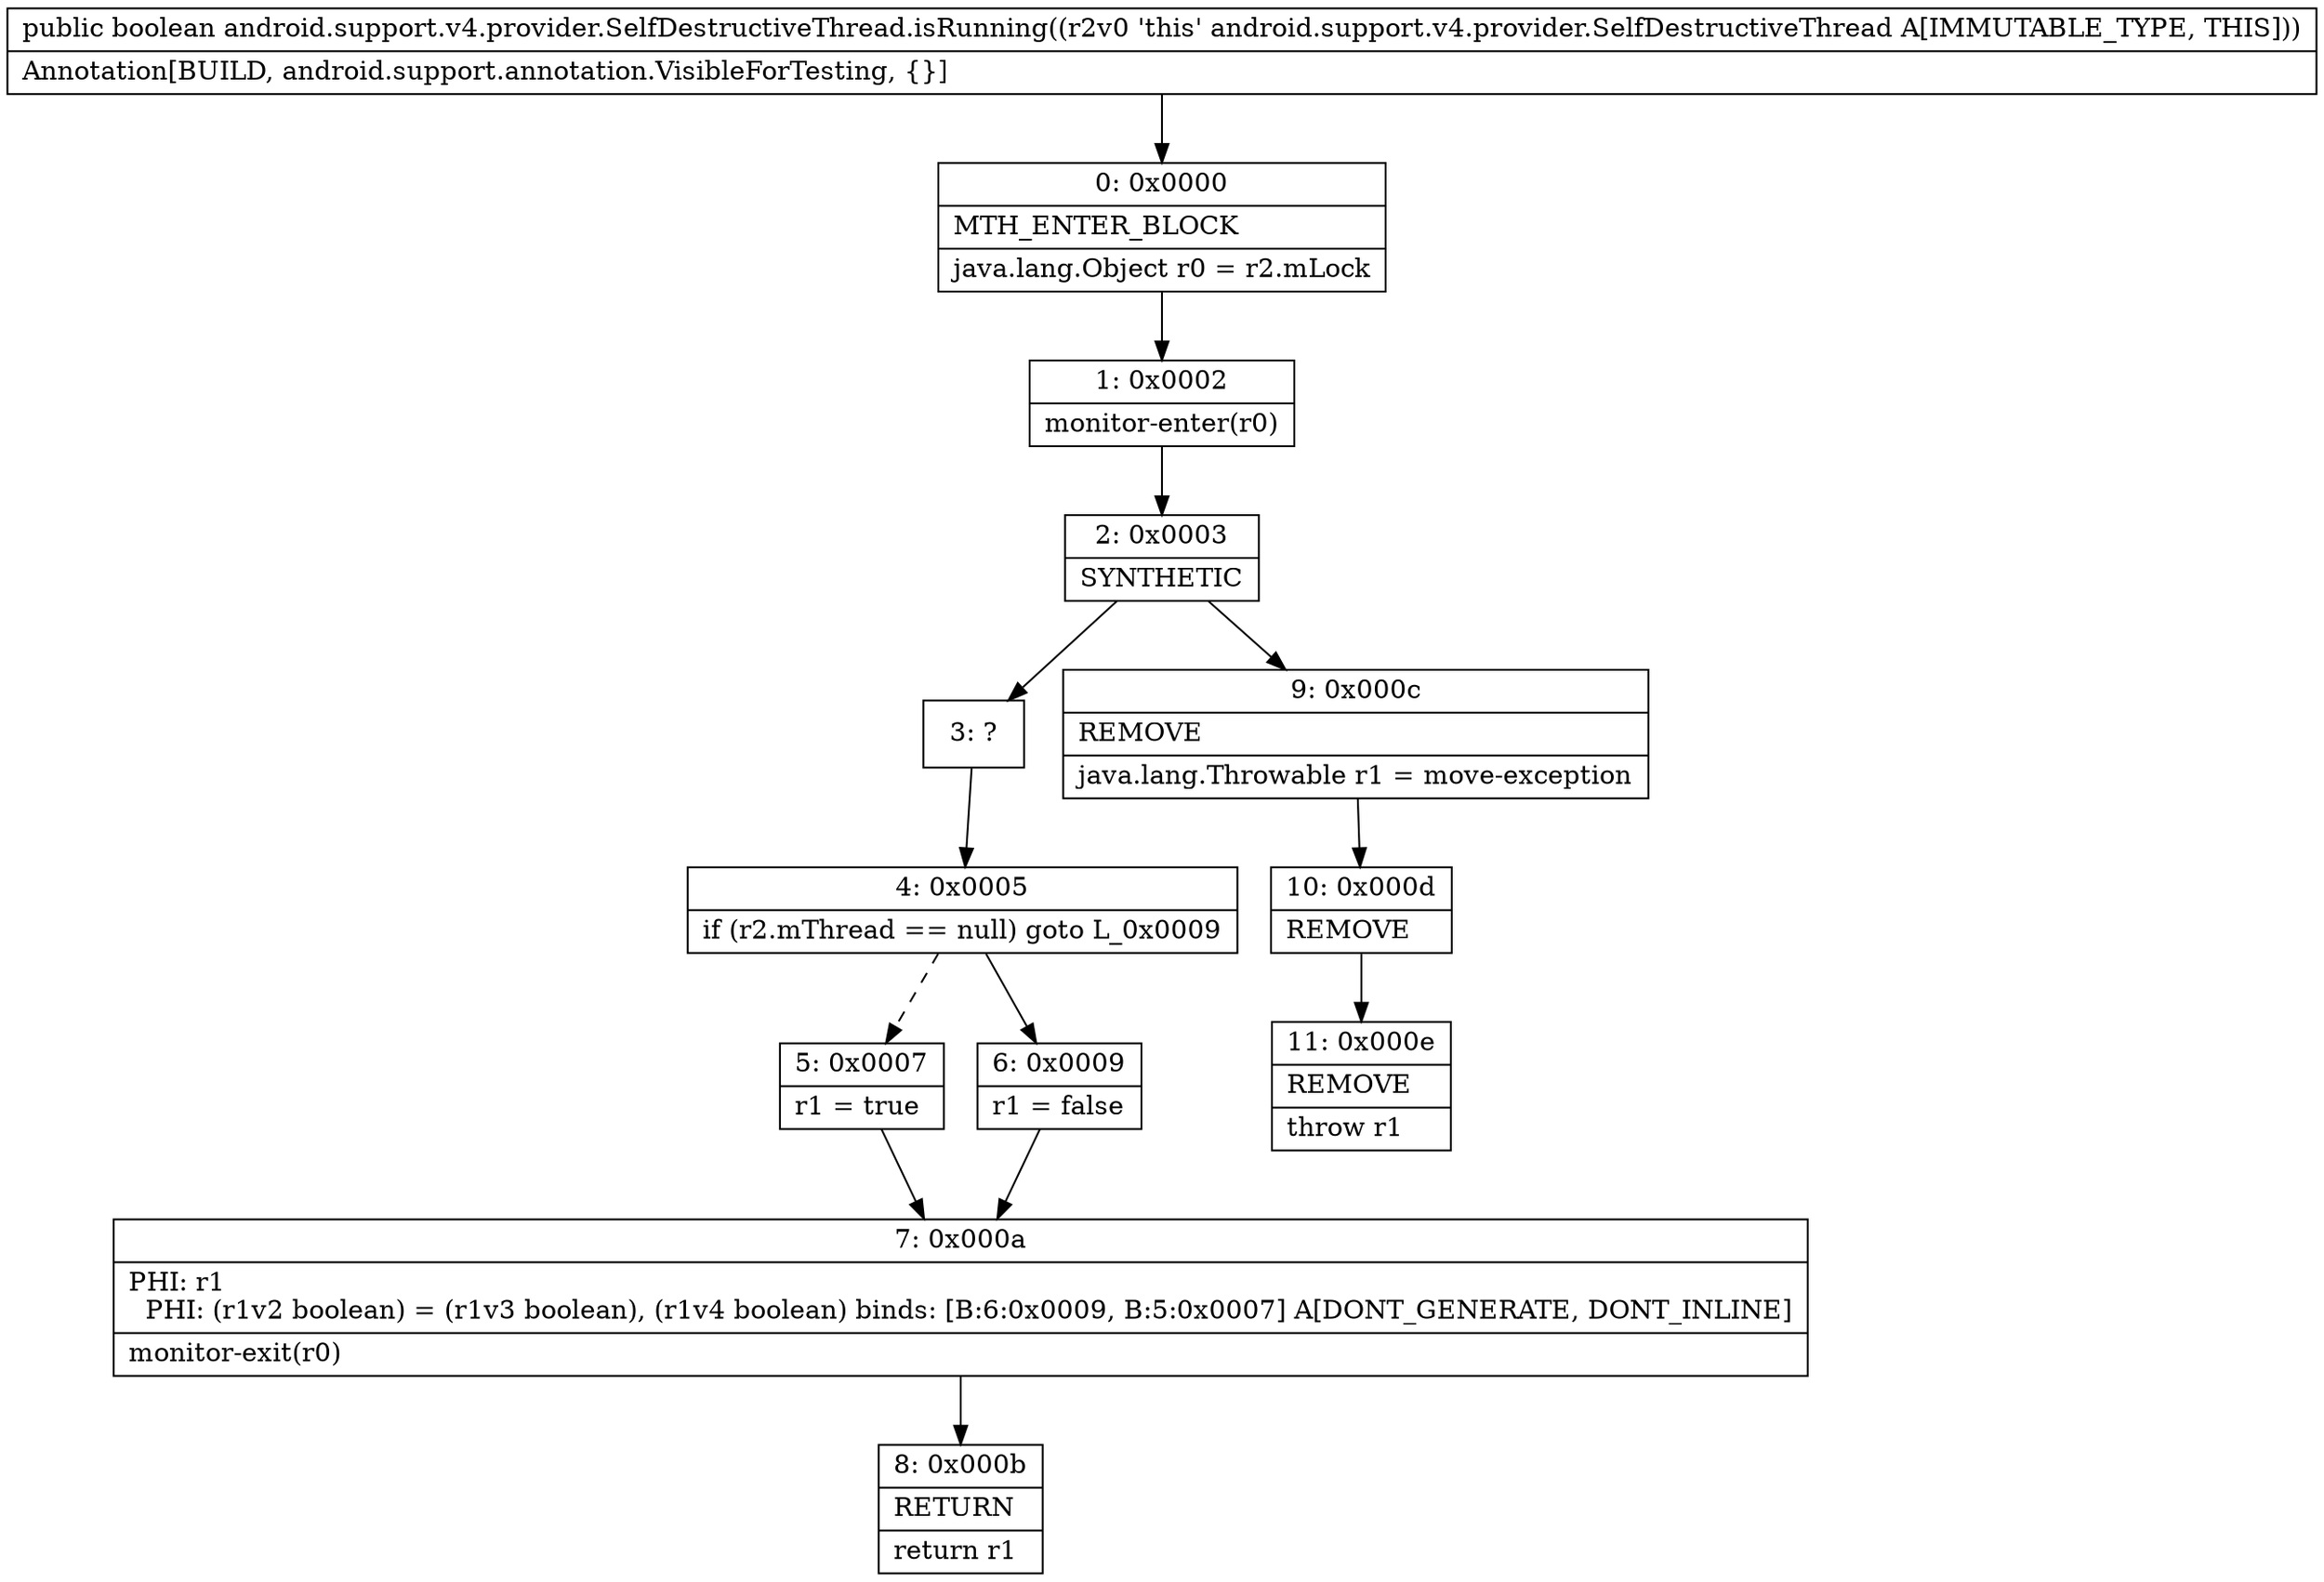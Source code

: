 digraph "CFG forandroid.support.v4.provider.SelfDestructiveThread.isRunning()Z" {
Node_0 [shape=record,label="{0\:\ 0x0000|MTH_ENTER_BLOCK\l|java.lang.Object r0 = r2.mLock\l}"];
Node_1 [shape=record,label="{1\:\ 0x0002|monitor\-enter(r0)\l}"];
Node_2 [shape=record,label="{2\:\ 0x0003|SYNTHETIC\l}"];
Node_3 [shape=record,label="{3\:\ ?}"];
Node_4 [shape=record,label="{4\:\ 0x0005|if (r2.mThread == null) goto L_0x0009\l}"];
Node_5 [shape=record,label="{5\:\ 0x0007|r1 = true\l}"];
Node_6 [shape=record,label="{6\:\ 0x0009|r1 = false\l}"];
Node_7 [shape=record,label="{7\:\ 0x000a|PHI: r1 \l  PHI: (r1v2 boolean) = (r1v3 boolean), (r1v4 boolean) binds: [B:6:0x0009, B:5:0x0007] A[DONT_GENERATE, DONT_INLINE]\l|monitor\-exit(r0)\l}"];
Node_8 [shape=record,label="{8\:\ 0x000b|RETURN\l|return r1\l}"];
Node_9 [shape=record,label="{9\:\ 0x000c|REMOVE\l|java.lang.Throwable r1 = move\-exception\l}"];
Node_10 [shape=record,label="{10\:\ 0x000d|REMOVE\l}"];
Node_11 [shape=record,label="{11\:\ 0x000e|REMOVE\l|throw r1\l}"];
MethodNode[shape=record,label="{public boolean android.support.v4.provider.SelfDestructiveThread.isRunning((r2v0 'this' android.support.v4.provider.SelfDestructiveThread A[IMMUTABLE_TYPE, THIS]))  | Annotation[BUILD, android.support.annotation.VisibleForTesting, \{\}]\l}"];
MethodNode -> Node_0;
Node_0 -> Node_1;
Node_1 -> Node_2;
Node_2 -> Node_3;
Node_2 -> Node_9;
Node_3 -> Node_4;
Node_4 -> Node_5[style=dashed];
Node_4 -> Node_6;
Node_5 -> Node_7;
Node_6 -> Node_7;
Node_7 -> Node_8;
Node_9 -> Node_10;
Node_10 -> Node_11;
}

